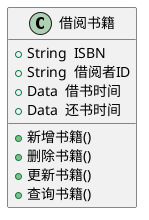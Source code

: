 @startuml
class 借阅书籍{
    +String  ISBN
    +String  借阅者ID
    +Data  借书时间
    +Data  还书时间
    +新增书籍()
    +删除书籍()
    +更新书籍()
    +查询书籍()
}
@enduml